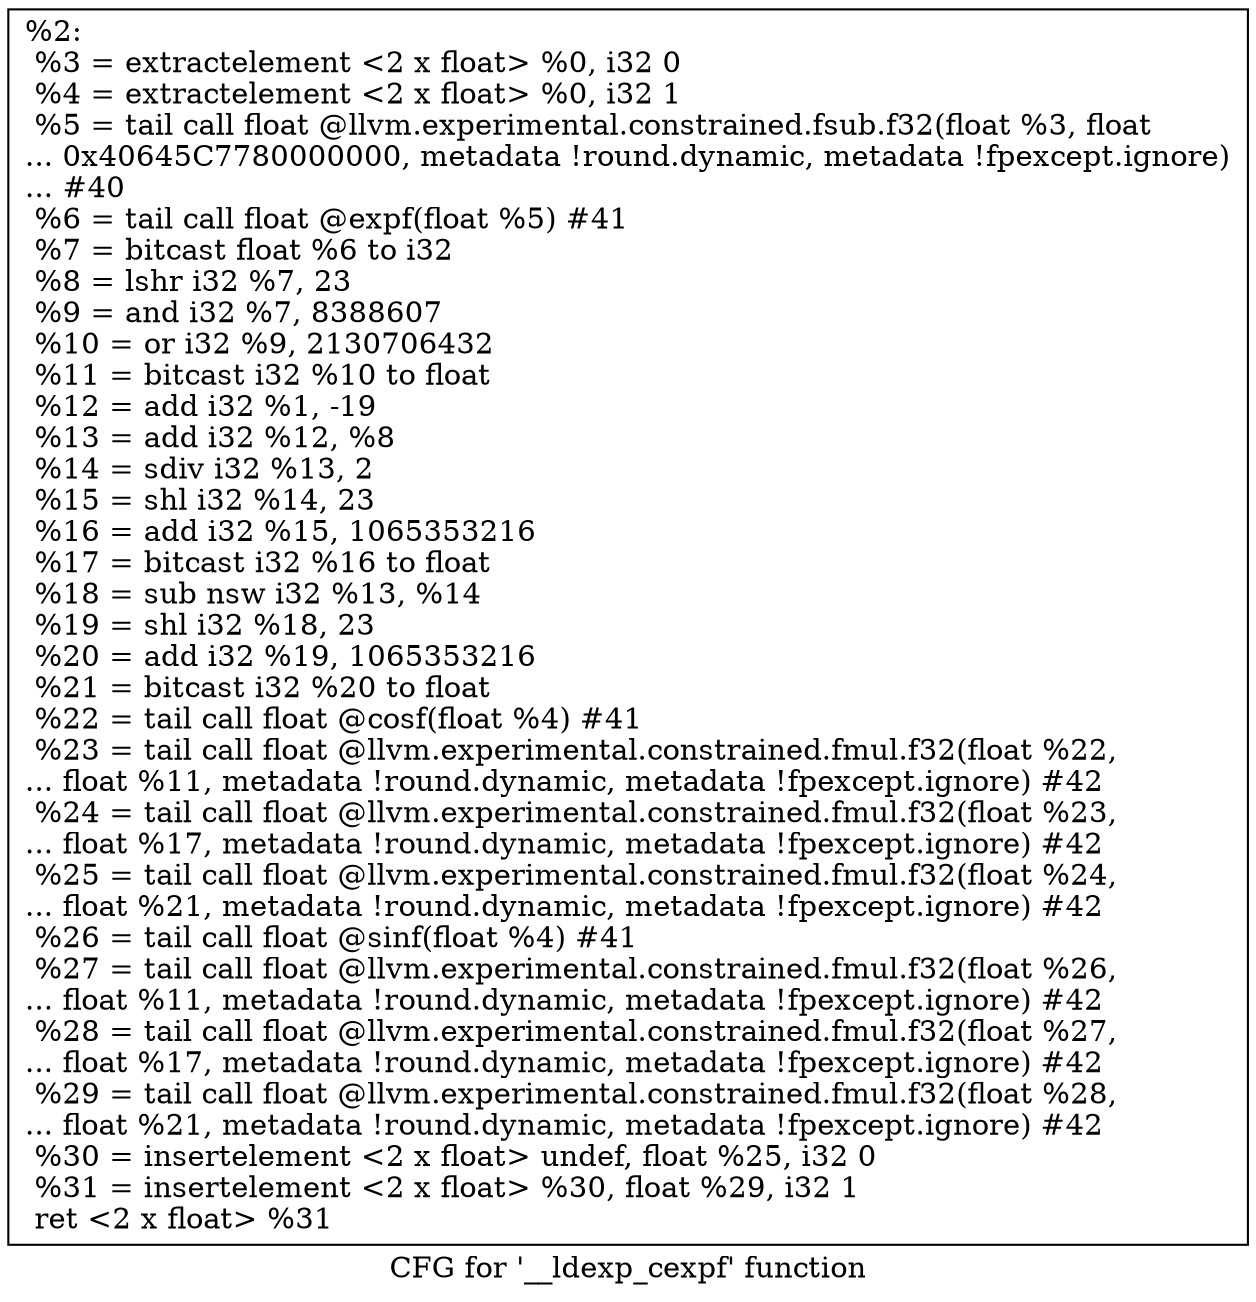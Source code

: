 digraph "CFG for '__ldexp_cexpf' function" {
	label="CFG for '__ldexp_cexpf' function";

	Node0x1a1ad30 [shape=record,label="{%2:\l  %3 = extractelement \<2 x float\> %0, i32 0\l  %4 = extractelement \<2 x float\> %0, i32 1\l  %5 = tail call float @llvm.experimental.constrained.fsub.f32(float %3, float\l... 0x40645C7780000000, metadata !round.dynamic, metadata !fpexcept.ignore)\l... #40\l  %6 = tail call float @expf(float %5) #41\l  %7 = bitcast float %6 to i32\l  %8 = lshr i32 %7, 23\l  %9 = and i32 %7, 8388607\l  %10 = or i32 %9, 2130706432\l  %11 = bitcast i32 %10 to float\l  %12 = add i32 %1, -19\l  %13 = add i32 %12, %8\l  %14 = sdiv i32 %13, 2\l  %15 = shl i32 %14, 23\l  %16 = add i32 %15, 1065353216\l  %17 = bitcast i32 %16 to float\l  %18 = sub nsw i32 %13, %14\l  %19 = shl i32 %18, 23\l  %20 = add i32 %19, 1065353216\l  %21 = bitcast i32 %20 to float\l  %22 = tail call float @cosf(float %4) #41\l  %23 = tail call float @llvm.experimental.constrained.fmul.f32(float %22,\l... float %11, metadata !round.dynamic, metadata !fpexcept.ignore) #42\l  %24 = tail call float @llvm.experimental.constrained.fmul.f32(float %23,\l... float %17, metadata !round.dynamic, metadata !fpexcept.ignore) #42\l  %25 = tail call float @llvm.experimental.constrained.fmul.f32(float %24,\l... float %21, metadata !round.dynamic, metadata !fpexcept.ignore) #42\l  %26 = tail call float @sinf(float %4) #41\l  %27 = tail call float @llvm.experimental.constrained.fmul.f32(float %26,\l... float %11, metadata !round.dynamic, metadata !fpexcept.ignore) #42\l  %28 = tail call float @llvm.experimental.constrained.fmul.f32(float %27,\l... float %17, metadata !round.dynamic, metadata !fpexcept.ignore) #42\l  %29 = tail call float @llvm.experimental.constrained.fmul.f32(float %28,\l... float %21, metadata !round.dynamic, metadata !fpexcept.ignore) #42\l  %30 = insertelement \<2 x float\> undef, float %25, i32 0\l  %31 = insertelement \<2 x float\> %30, float %29, i32 1\l  ret \<2 x float\> %31\l}"];
}
